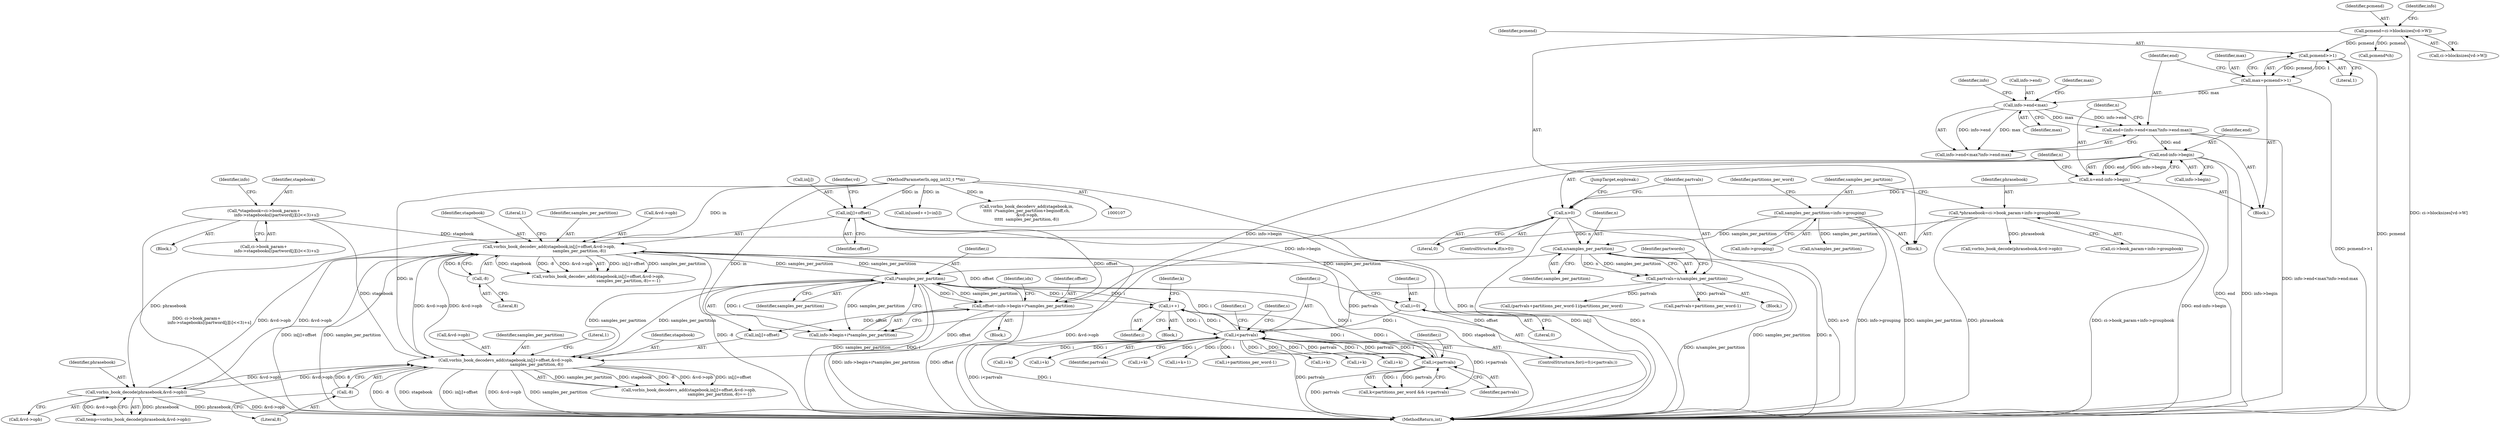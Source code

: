 digraph "0_Android_659030a2e80c38fb8da0a4eb68695349eec6778b@array" {
"1000546" [label="(Call,in[j]+offset)"];
"1000110" [label="(MethodParameterIn,ogg_int32_t **in)"];
"1000481" [label="(Call,offset=info->begin+i*samples_per_partition)"];
"1000193" [label="(Call,end-info->begin)"];
"1000178" [label="(Call,end=(info->end<max?info->end:max))"];
"1000181" [label="(Call,info->end<max)"];
"1000172" [label="(Call,max=pcmend>>1)"];
"1000174" [label="(Call,pcmend>>1)"];
"1000155" [label="(Call,pcmend=ci->blocksizes[vd->W])"];
"1000487" [label="(Call,i*samples_per_partition)"];
"1000298" [label="(Call,i<partvals)"];
"1000295" [label="(Call,i=0)"];
"1000462" [label="(Call,i<partvals)"];
"1000468" [label="(Call,i++)"];
"1000204" [label="(Call,partvals=n/samples_per_partition)"];
"1000206" [label="(Call,n/samples_per_partition)"];
"1000199" [label="(Call,n>0)"];
"1000191" [label="(Call,n=end-info->begin)"];
"1000143" [label="(Call,samples_per_partition=info->grouping)"];
"1000544" [label="(Call,vorbis_book_decodev_add(stagebook,in[j]+offset,&vd->opb,\n                                               samples_per_partition,-8))"];
"1000518" [label="(Call,*stagebook=ci->book_param+\n                    info->stagebooks[(partword[j][i]<<3)+s])"];
"1000400" [label="(Call,vorbis_book_decode(phrasebook,&vd->opb))"];
"1000133" [label="(Call,*phrasebook=ci->book_param+info->groupbook)"];
"1000565" [label="(Call,vorbis_book_decodevs_add(stagebook,in[j]+offset,&vd->opb,\n                                                samples_per_partition,-8))"];
"1000577" [label="(Call,-8)"];
"1000556" [label="(Call,-8)"];
"1000572" [label="(Call,&vd->opb)"];
"1000292" [label="(Identifier,s)"];
"1000182" [label="(Call,info->end)"];
"1000564" [label="(Call,vorbis_book_decodevs_add(stagebook,in[j]+offset,&vd->opb,\n                                                samples_per_partition,-8)==-1)"];
"1000464" [label="(Identifier,partvals)"];
"1000462" [label="(Call,i<partvals)"];
"1000232" [label="(Call,in[used++]=in[i])"];
"1000212" [label="(Call,(partvals+partitions_per_word-1)/partitions_per_word)"];
"1000487" [label="(Call,i*samples_per_partition)"];
"1000213" [label="(Call,partvals+partitions_per_word-1)"];
"1000156" [label="(Identifier,pcmend)"];
"1000468" [label="(Call,i++)"];
"1000479" [label="(Block,)"];
"1000861" [label="(JumpTarget,eopbreak:)"];
"1000460" [label="(Identifier,k)"];
"1000211" [label="(Identifier,partwords)"];
"1000178" [label="(Call,end=(info->end<max?info->end:max))"];
"1000402" [label="(Call,&vd->opb)"];
"1000304" [label="(Identifier,s)"];
"1000195" [label="(Call,info->begin)"];
"1000578" [label="(Literal,8)"];
"1000179" [label="(Identifier,end)"];
"1000176" [label="(Literal,1)"];
"1000463" [label="(Identifier,i)"];
"1000170" [label="(Block,)"];
"1000145" [label="(Call,info->grouping)"];
"1000144" [label="(Identifier,samples_per_partition)"];
"1000401" [label="(Identifier,phrasebook)"];
"1000334" [label="(Call,i+k)"];
"1000297" [label="(Literal,0)"];
"1000143" [label="(Call,samples_per_partition=info->grouping)"];
"1000167" [label="(Identifier,info)"];
"1000398" [label="(Call,temp=vorbis_book_decode(phrasebook,&vd->opb))"];
"1000483" [label="(Call,info->begin+i*samples_per_partition)"];
"1000206" [label="(Call,n/samples_per_partition)"];
"1000205" [label="(Identifier,partvals)"];
"1000458" [label="(Call,k<partitions_per_word && i<partvals)"];
"1000189" [label="(Identifier,max)"];
"1000520" [label="(Call,ci->book_param+\n                    info->stagebooks[(partword[j][i]<<3)+s])"];
"1000546" [label="(Call,in[j]+offset)"];
"1000492" [label="(Identifier,idx)"];
"1000200" [label="(Identifier,n)"];
"1000488" [label="(Identifier,i)"];
"1000375" [label="(Call,i+k)"];
"1000557" [label="(Literal,8)"];
"1000489" [label="(Identifier,samples_per_partition)"];
"1000544" [label="(Call,vorbis_book_decodev_add(stagebook,in[j]+offset,&vd->opb,\n                                               samples_per_partition,-8))"];
"1000588" [label="(Call,pcmend*ch)"];
"1000400" [label="(Call,vorbis_book_decode(phrasebook,&vd->opb))"];
"1000547" [label="(Call,in[j])"];
"1000192" [label="(Identifier,n)"];
"1000296" [label="(Identifier,i)"];
"1000482" [label="(Identifier,offset)"];
"1000175" [label="(Identifier,pcmend)"];
"1000437" [label="(Call,i+k)"];
"1000294" [label="(ControlStructure,for(i=0;i<partvals;))"];
"1000545" [label="(Identifier,stagebook)"];
"1000155" [label="(Call,pcmend=ci->blocksizes[vd->W])"];
"1000553" [label="(Identifier,vd)"];
"1000157" [label="(Call,ci->blocksizes[vd->W])"];
"1000204" [label="(Call,partvals=n/samples_per_partition)"];
"1000110" [label="(MethodParameterIn,ogg_int32_t **in)"];
"1000465" [label="(Block,)"];
"1000299" [label="(Identifier,i)"];
"1000621" [label="(Call,n/samples_per_partition)"];
"1000300" [label="(Identifier,partvals)"];
"1000133" [label="(Call,*phrasebook=ci->book_param+info->groupbook)"];
"1000567" [label="(Call,in[j]+offset)"];
"1000539" [label="(Identifier,info)"];
"1000864" [label="(MethodReturn,int)"];
"1000134" [label="(Identifier,phrasebook)"];
"1000174" [label="(Call,pcmend>>1)"];
"1000516" [label="(Block,)"];
"1000150" [label="(Identifier,partitions_per_word)"];
"1000543" [label="(Call,vorbis_book_decodev_add(stagebook,in[j]+offset,&vd->opb,\n                                               samples_per_partition,-8)==-1)"];
"1000208" [label="(Identifier,samples_per_partition)"];
"1000384" [label="(Call,i+k)"];
"1000342" [label="(Call,i+k+1)"];
"1000519" [label="(Identifier,stagebook)"];
"1000481" [label="(Call,offset=info->begin+i*samples_per_partition)"];
"1000198" [label="(ControlStructure,if(n>0))"];
"1000842" [label="(Call,vorbis_book_decodevv_add(stagebook,in,\n\t\t\t\t\t  i*samples_per_partition+beginoff,ch,\n &vd->opb,\n\t\t\t\t\t  samples_per_partition,-8))"];
"1000559" [label="(Literal,1)"];
"1000191" [label="(Call,n=end-info->begin)"];
"1000577" [label="(Call,-8)"];
"1000555" [label="(Identifier,samples_per_partition)"];
"1000576" [label="(Identifier,samples_per_partition)"];
"1000194" [label="(Identifier,end)"];
"1000180" [label="(Call,info->end<max?info->end:max)"];
"1000565" [label="(Call,vorbis_book_decodevs_add(stagebook,in[j]+offset,&vd->opb,\n                                                samples_per_partition,-8))"];
"1000518" [label="(Call,*stagebook=ci->book_param+\n                    info->stagebooks[(partword[j][i]<<3)+s])"];
"1000295" [label="(Call,i=0)"];
"1000113" [label="(Block,)"];
"1000743" [label="(Call,vorbis_book_decode(phrasebook,&vd->opb))"];
"1000135" [label="(Call,ci->book_param+info->groupbook)"];
"1000298" [label="(Call,i<partvals)"];
"1000312" [label="(Call,i+partitions_per_word-1)"];
"1000207" [label="(Identifier,n)"];
"1000556" [label="(Call,-8)"];
"1000187" [label="(Identifier,info)"];
"1000429" [label="(Call,i+k)"];
"1000580" [label="(Literal,1)"];
"1000202" [label="(Block,)"];
"1000551" [label="(Call,&vd->opb)"];
"1000201" [label="(Literal,0)"];
"1000450" [label="(Call,i+k)"];
"1000550" [label="(Identifier,offset)"];
"1000469" [label="(Identifier,i)"];
"1000173" [label="(Identifier,max)"];
"1000566" [label="(Identifier,stagebook)"];
"1000172" [label="(Call,max=pcmend>>1)"];
"1000185" [label="(Identifier,max)"];
"1000199" [label="(Call,n>0)"];
"1000193" [label="(Call,end-info->begin)"];
"1000181" [label="(Call,info->end<max)"];
"1000546" -> "1000544"  [label="AST: "];
"1000546" -> "1000550"  [label="CFG: "];
"1000547" -> "1000546"  [label="AST: "];
"1000550" -> "1000546"  [label="AST: "];
"1000553" -> "1000546"  [label="CFG: "];
"1000546" -> "1000864"  [label="DDG: offset"];
"1000546" -> "1000864"  [label="DDG: in[j]"];
"1000110" -> "1000546"  [label="DDG: in"];
"1000481" -> "1000546"  [label="DDG: offset"];
"1000110" -> "1000107"  [label="AST: "];
"1000110" -> "1000864"  [label="DDG: in"];
"1000110" -> "1000232"  [label="DDG: in"];
"1000110" -> "1000544"  [label="DDG: in"];
"1000110" -> "1000565"  [label="DDG: in"];
"1000110" -> "1000567"  [label="DDG: in"];
"1000110" -> "1000842"  [label="DDG: in"];
"1000481" -> "1000479"  [label="AST: "];
"1000481" -> "1000483"  [label="CFG: "];
"1000482" -> "1000481"  [label="AST: "];
"1000483" -> "1000481"  [label="AST: "];
"1000492" -> "1000481"  [label="CFG: "];
"1000481" -> "1000864"  [label="DDG: info->begin+i*samples_per_partition"];
"1000481" -> "1000864"  [label="DDG: offset"];
"1000193" -> "1000481"  [label="DDG: info->begin"];
"1000487" -> "1000481"  [label="DDG: i"];
"1000487" -> "1000481"  [label="DDG: samples_per_partition"];
"1000481" -> "1000544"  [label="DDG: offset"];
"1000481" -> "1000565"  [label="DDG: offset"];
"1000481" -> "1000567"  [label="DDG: offset"];
"1000193" -> "1000191"  [label="AST: "];
"1000193" -> "1000195"  [label="CFG: "];
"1000194" -> "1000193"  [label="AST: "];
"1000195" -> "1000193"  [label="AST: "];
"1000191" -> "1000193"  [label="CFG: "];
"1000193" -> "1000864"  [label="DDG: end"];
"1000193" -> "1000864"  [label="DDG: info->begin"];
"1000193" -> "1000191"  [label="DDG: end"];
"1000193" -> "1000191"  [label="DDG: info->begin"];
"1000178" -> "1000193"  [label="DDG: end"];
"1000193" -> "1000483"  [label="DDG: info->begin"];
"1000178" -> "1000170"  [label="AST: "];
"1000178" -> "1000180"  [label="CFG: "];
"1000179" -> "1000178"  [label="AST: "];
"1000180" -> "1000178"  [label="AST: "];
"1000192" -> "1000178"  [label="CFG: "];
"1000178" -> "1000864"  [label="DDG: info->end<max?info->end:max"];
"1000181" -> "1000178"  [label="DDG: info->end"];
"1000181" -> "1000178"  [label="DDG: max"];
"1000181" -> "1000180"  [label="AST: "];
"1000181" -> "1000185"  [label="CFG: "];
"1000182" -> "1000181"  [label="AST: "];
"1000185" -> "1000181"  [label="AST: "];
"1000187" -> "1000181"  [label="CFG: "];
"1000189" -> "1000181"  [label="CFG: "];
"1000172" -> "1000181"  [label="DDG: max"];
"1000181" -> "1000180"  [label="DDG: info->end"];
"1000181" -> "1000180"  [label="DDG: max"];
"1000172" -> "1000170"  [label="AST: "];
"1000172" -> "1000174"  [label="CFG: "];
"1000173" -> "1000172"  [label="AST: "];
"1000174" -> "1000172"  [label="AST: "];
"1000179" -> "1000172"  [label="CFG: "];
"1000172" -> "1000864"  [label="DDG: pcmend>>1"];
"1000174" -> "1000172"  [label="DDG: pcmend"];
"1000174" -> "1000172"  [label="DDG: 1"];
"1000174" -> "1000176"  [label="CFG: "];
"1000175" -> "1000174"  [label="AST: "];
"1000176" -> "1000174"  [label="AST: "];
"1000174" -> "1000864"  [label="DDG: pcmend"];
"1000155" -> "1000174"  [label="DDG: pcmend"];
"1000155" -> "1000113"  [label="AST: "];
"1000155" -> "1000157"  [label="CFG: "];
"1000156" -> "1000155"  [label="AST: "];
"1000157" -> "1000155"  [label="AST: "];
"1000167" -> "1000155"  [label="CFG: "];
"1000155" -> "1000864"  [label="DDG: ci->blocksizes[vd->W]"];
"1000155" -> "1000588"  [label="DDG: pcmend"];
"1000487" -> "1000483"  [label="AST: "];
"1000487" -> "1000489"  [label="CFG: "];
"1000488" -> "1000487"  [label="AST: "];
"1000489" -> "1000487"  [label="AST: "];
"1000483" -> "1000487"  [label="CFG: "];
"1000487" -> "1000864"  [label="DDG: samples_per_partition"];
"1000487" -> "1000864"  [label="DDG: i"];
"1000487" -> "1000468"  [label="DDG: i"];
"1000487" -> "1000483"  [label="DDG: i"];
"1000487" -> "1000483"  [label="DDG: samples_per_partition"];
"1000298" -> "1000487"  [label="DDG: i"];
"1000462" -> "1000487"  [label="DDG: i"];
"1000468" -> "1000487"  [label="DDG: i"];
"1000544" -> "1000487"  [label="DDG: samples_per_partition"];
"1000206" -> "1000487"  [label="DDG: samples_per_partition"];
"1000565" -> "1000487"  [label="DDG: samples_per_partition"];
"1000487" -> "1000544"  [label="DDG: samples_per_partition"];
"1000487" -> "1000565"  [label="DDG: samples_per_partition"];
"1000298" -> "1000294"  [label="AST: "];
"1000298" -> "1000300"  [label="CFG: "];
"1000299" -> "1000298"  [label="AST: "];
"1000300" -> "1000298"  [label="AST: "];
"1000304" -> "1000298"  [label="CFG: "];
"1000292" -> "1000298"  [label="CFG: "];
"1000298" -> "1000864"  [label="DDG: i<partvals"];
"1000298" -> "1000864"  [label="DDG: i"];
"1000298" -> "1000864"  [label="DDG: partvals"];
"1000295" -> "1000298"  [label="DDG: i"];
"1000462" -> "1000298"  [label="DDG: i"];
"1000462" -> "1000298"  [label="DDG: partvals"];
"1000468" -> "1000298"  [label="DDG: i"];
"1000204" -> "1000298"  [label="DDG: partvals"];
"1000298" -> "1000312"  [label="DDG: i"];
"1000298" -> "1000334"  [label="DDG: i"];
"1000298" -> "1000342"  [label="DDG: i"];
"1000298" -> "1000375"  [label="DDG: i"];
"1000298" -> "1000384"  [label="DDG: i"];
"1000298" -> "1000429"  [label="DDG: i"];
"1000298" -> "1000437"  [label="DDG: i"];
"1000298" -> "1000450"  [label="DDG: i"];
"1000298" -> "1000458"  [label="DDG: i<partvals"];
"1000298" -> "1000462"  [label="DDG: i"];
"1000298" -> "1000462"  [label="DDG: partvals"];
"1000298" -> "1000468"  [label="DDG: i"];
"1000295" -> "1000294"  [label="AST: "];
"1000295" -> "1000297"  [label="CFG: "];
"1000296" -> "1000295"  [label="AST: "];
"1000297" -> "1000295"  [label="AST: "];
"1000299" -> "1000295"  [label="CFG: "];
"1000462" -> "1000458"  [label="AST: "];
"1000462" -> "1000464"  [label="CFG: "];
"1000463" -> "1000462"  [label="AST: "];
"1000464" -> "1000462"  [label="AST: "];
"1000458" -> "1000462"  [label="CFG: "];
"1000462" -> "1000864"  [label="DDG: partvals"];
"1000462" -> "1000458"  [label="DDG: i"];
"1000462" -> "1000458"  [label="DDG: partvals"];
"1000468" -> "1000462"  [label="DDG: i"];
"1000462" -> "1000468"  [label="DDG: i"];
"1000468" -> "1000465"  [label="AST: "];
"1000468" -> "1000469"  [label="CFG: "];
"1000469" -> "1000468"  [label="AST: "];
"1000460" -> "1000468"  [label="CFG: "];
"1000204" -> "1000202"  [label="AST: "];
"1000204" -> "1000206"  [label="CFG: "];
"1000205" -> "1000204"  [label="AST: "];
"1000206" -> "1000204"  [label="AST: "];
"1000211" -> "1000204"  [label="CFG: "];
"1000204" -> "1000864"  [label="DDG: n/samples_per_partition"];
"1000206" -> "1000204"  [label="DDG: n"];
"1000206" -> "1000204"  [label="DDG: samples_per_partition"];
"1000204" -> "1000212"  [label="DDG: partvals"];
"1000204" -> "1000213"  [label="DDG: partvals"];
"1000206" -> "1000208"  [label="CFG: "];
"1000207" -> "1000206"  [label="AST: "];
"1000208" -> "1000206"  [label="AST: "];
"1000206" -> "1000864"  [label="DDG: samples_per_partition"];
"1000206" -> "1000864"  [label="DDG: n"];
"1000199" -> "1000206"  [label="DDG: n"];
"1000143" -> "1000206"  [label="DDG: samples_per_partition"];
"1000199" -> "1000198"  [label="AST: "];
"1000199" -> "1000201"  [label="CFG: "];
"1000200" -> "1000199"  [label="AST: "];
"1000201" -> "1000199"  [label="AST: "];
"1000205" -> "1000199"  [label="CFG: "];
"1000861" -> "1000199"  [label="CFG: "];
"1000199" -> "1000864"  [label="DDG: n"];
"1000199" -> "1000864"  [label="DDG: n>0"];
"1000191" -> "1000199"  [label="DDG: n"];
"1000191" -> "1000170"  [label="AST: "];
"1000192" -> "1000191"  [label="AST: "];
"1000200" -> "1000191"  [label="CFG: "];
"1000191" -> "1000864"  [label="DDG: end-info->begin"];
"1000143" -> "1000113"  [label="AST: "];
"1000143" -> "1000145"  [label="CFG: "];
"1000144" -> "1000143"  [label="AST: "];
"1000145" -> "1000143"  [label="AST: "];
"1000150" -> "1000143"  [label="CFG: "];
"1000143" -> "1000864"  [label="DDG: samples_per_partition"];
"1000143" -> "1000864"  [label="DDG: info->grouping"];
"1000143" -> "1000621"  [label="DDG: samples_per_partition"];
"1000544" -> "1000543"  [label="AST: "];
"1000544" -> "1000556"  [label="CFG: "];
"1000545" -> "1000544"  [label="AST: "];
"1000551" -> "1000544"  [label="AST: "];
"1000555" -> "1000544"  [label="AST: "];
"1000556" -> "1000544"  [label="AST: "];
"1000559" -> "1000544"  [label="CFG: "];
"1000544" -> "1000864"  [label="DDG: in[j]+offset"];
"1000544" -> "1000864"  [label="DDG: samples_per_partition"];
"1000544" -> "1000864"  [label="DDG: -8"];
"1000544" -> "1000864"  [label="DDG: &vd->opb"];
"1000544" -> "1000864"  [label="DDG: stagebook"];
"1000544" -> "1000400"  [label="DDG: &vd->opb"];
"1000544" -> "1000543"  [label="DDG: in[j]+offset"];
"1000544" -> "1000543"  [label="DDG: samples_per_partition"];
"1000544" -> "1000543"  [label="DDG: stagebook"];
"1000544" -> "1000543"  [label="DDG: -8"];
"1000544" -> "1000543"  [label="DDG: &vd->opb"];
"1000518" -> "1000544"  [label="DDG: stagebook"];
"1000400" -> "1000544"  [label="DDG: &vd->opb"];
"1000565" -> "1000544"  [label="DDG: &vd->opb"];
"1000556" -> "1000544"  [label="DDG: 8"];
"1000544" -> "1000565"  [label="DDG: &vd->opb"];
"1000518" -> "1000516"  [label="AST: "];
"1000518" -> "1000520"  [label="CFG: "];
"1000519" -> "1000518"  [label="AST: "];
"1000520" -> "1000518"  [label="AST: "];
"1000539" -> "1000518"  [label="CFG: "];
"1000518" -> "1000864"  [label="DDG: ci->book_param+\n                    info->stagebooks[(partword[j][i]<<3)+s]"];
"1000518" -> "1000565"  [label="DDG: stagebook"];
"1000400" -> "1000398"  [label="AST: "];
"1000400" -> "1000402"  [label="CFG: "];
"1000401" -> "1000400"  [label="AST: "];
"1000402" -> "1000400"  [label="AST: "];
"1000398" -> "1000400"  [label="CFG: "];
"1000400" -> "1000864"  [label="DDG: phrasebook"];
"1000400" -> "1000864"  [label="DDG: &vd->opb"];
"1000400" -> "1000398"  [label="DDG: phrasebook"];
"1000400" -> "1000398"  [label="DDG: &vd->opb"];
"1000133" -> "1000400"  [label="DDG: phrasebook"];
"1000565" -> "1000400"  [label="DDG: &vd->opb"];
"1000400" -> "1000565"  [label="DDG: &vd->opb"];
"1000133" -> "1000113"  [label="AST: "];
"1000133" -> "1000135"  [label="CFG: "];
"1000134" -> "1000133"  [label="AST: "];
"1000135" -> "1000133"  [label="AST: "];
"1000144" -> "1000133"  [label="CFG: "];
"1000133" -> "1000864"  [label="DDG: phrasebook"];
"1000133" -> "1000864"  [label="DDG: ci->book_param+info->groupbook"];
"1000133" -> "1000743"  [label="DDG: phrasebook"];
"1000565" -> "1000564"  [label="AST: "];
"1000565" -> "1000577"  [label="CFG: "];
"1000566" -> "1000565"  [label="AST: "];
"1000567" -> "1000565"  [label="AST: "];
"1000572" -> "1000565"  [label="AST: "];
"1000576" -> "1000565"  [label="AST: "];
"1000577" -> "1000565"  [label="AST: "];
"1000580" -> "1000565"  [label="CFG: "];
"1000565" -> "1000864"  [label="DDG: -8"];
"1000565" -> "1000864"  [label="DDG: stagebook"];
"1000565" -> "1000864"  [label="DDG: in[j]+offset"];
"1000565" -> "1000864"  [label="DDG: &vd->opb"];
"1000565" -> "1000864"  [label="DDG: samples_per_partition"];
"1000565" -> "1000564"  [label="DDG: samples_per_partition"];
"1000565" -> "1000564"  [label="DDG: stagebook"];
"1000565" -> "1000564"  [label="DDG: -8"];
"1000565" -> "1000564"  [label="DDG: &vd->opb"];
"1000565" -> "1000564"  [label="DDG: in[j]+offset"];
"1000577" -> "1000565"  [label="DDG: 8"];
"1000577" -> "1000578"  [label="CFG: "];
"1000578" -> "1000577"  [label="AST: "];
"1000556" -> "1000557"  [label="CFG: "];
"1000557" -> "1000556"  [label="AST: "];
}
